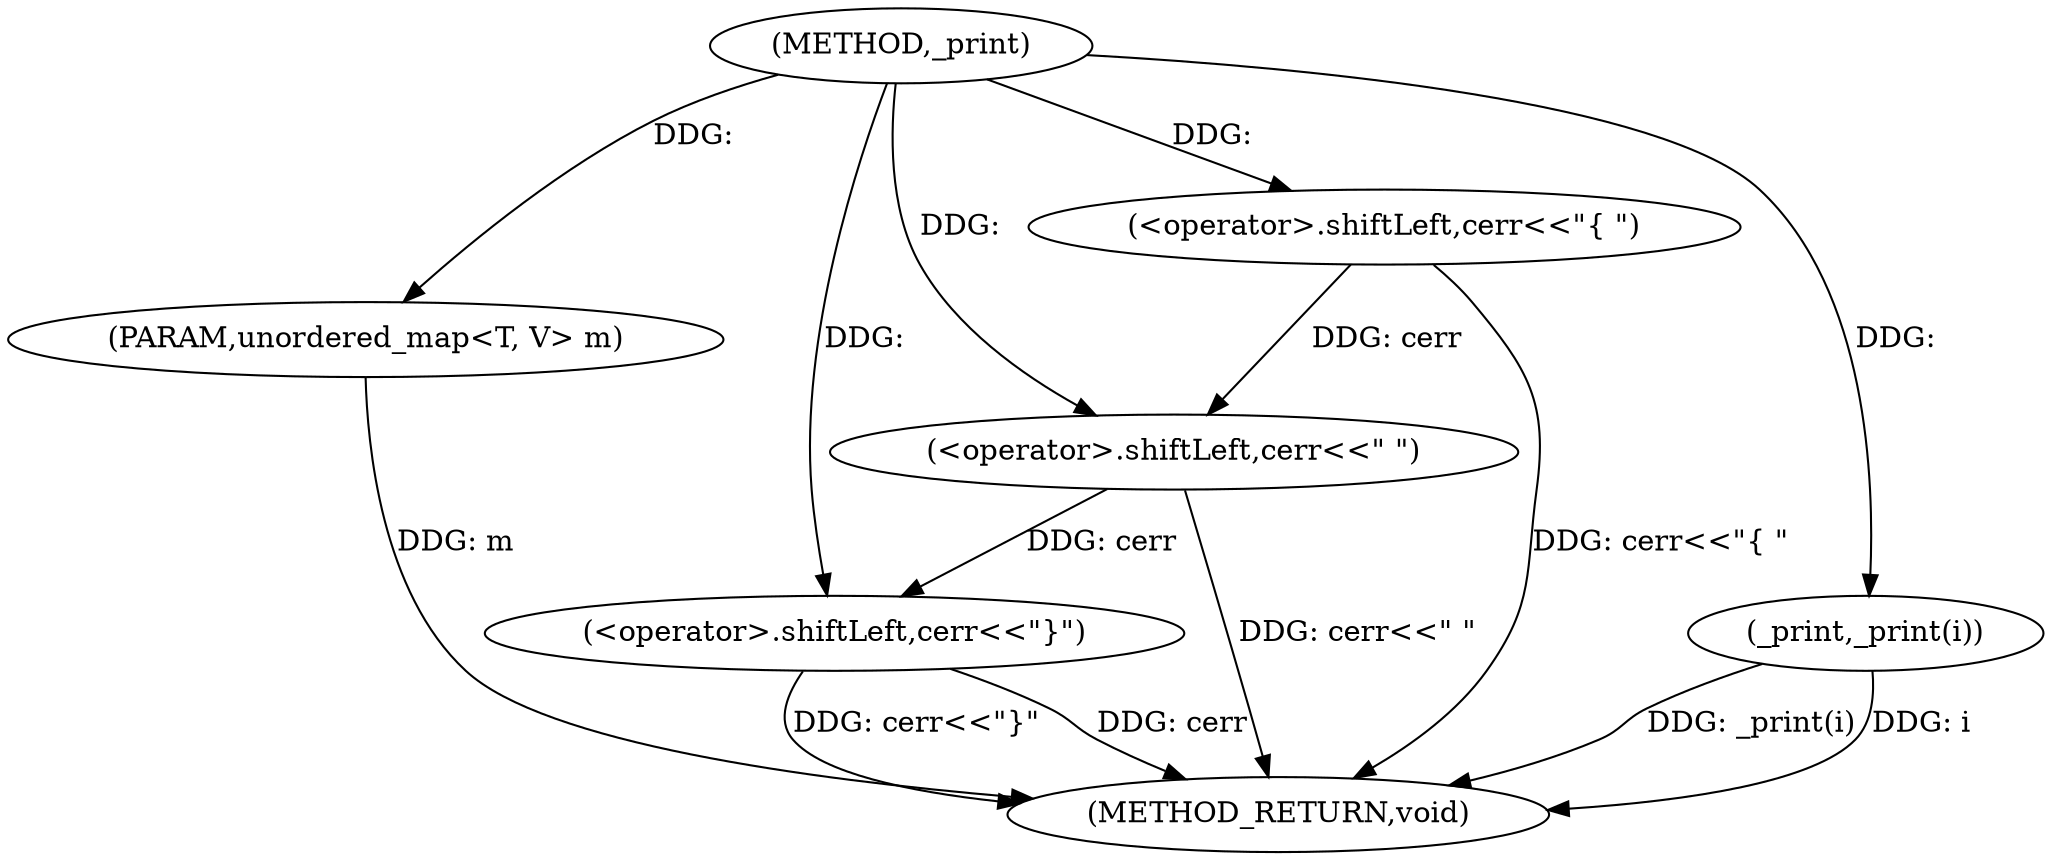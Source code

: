 digraph "_print" {  
"1000201" [label = "(METHOD,_print)" ]
"1000217" [label = "(METHOD_RETURN,void)" ]
"1000202" [label = "(PARAM,unordered_map<T, V> m)" ]
"1000204" [label = "(<operator>.shiftLeft,cerr<<\"{ \")" ]
"1000214" [label = "(<operator>.shiftLeft,cerr<<\"}\")" ]
"1000209" [label = "(_print,_print(i))" ]
"1000211" [label = "(<operator>.shiftLeft,cerr<<\" \")" ]
  "1000202" -> "1000217"  [ label = "DDG: m"] 
  "1000204" -> "1000217"  [ label = "DDG: cerr<<\"{ \""] 
  "1000209" -> "1000217"  [ label = "DDG: _print(i)"] 
  "1000211" -> "1000217"  [ label = "DDG: cerr<<\" \""] 
  "1000214" -> "1000217"  [ label = "DDG: cerr"] 
  "1000214" -> "1000217"  [ label = "DDG: cerr<<\"}\""] 
  "1000209" -> "1000217"  [ label = "DDG: i"] 
  "1000201" -> "1000202"  [ label = "DDG: "] 
  "1000201" -> "1000204"  [ label = "DDG: "] 
  "1000211" -> "1000214"  [ label = "DDG: cerr"] 
  "1000201" -> "1000214"  [ label = "DDG: "] 
  "1000201" -> "1000209"  [ label = "DDG: "] 
  "1000204" -> "1000211"  [ label = "DDG: cerr"] 
  "1000201" -> "1000211"  [ label = "DDG: "] 
}
